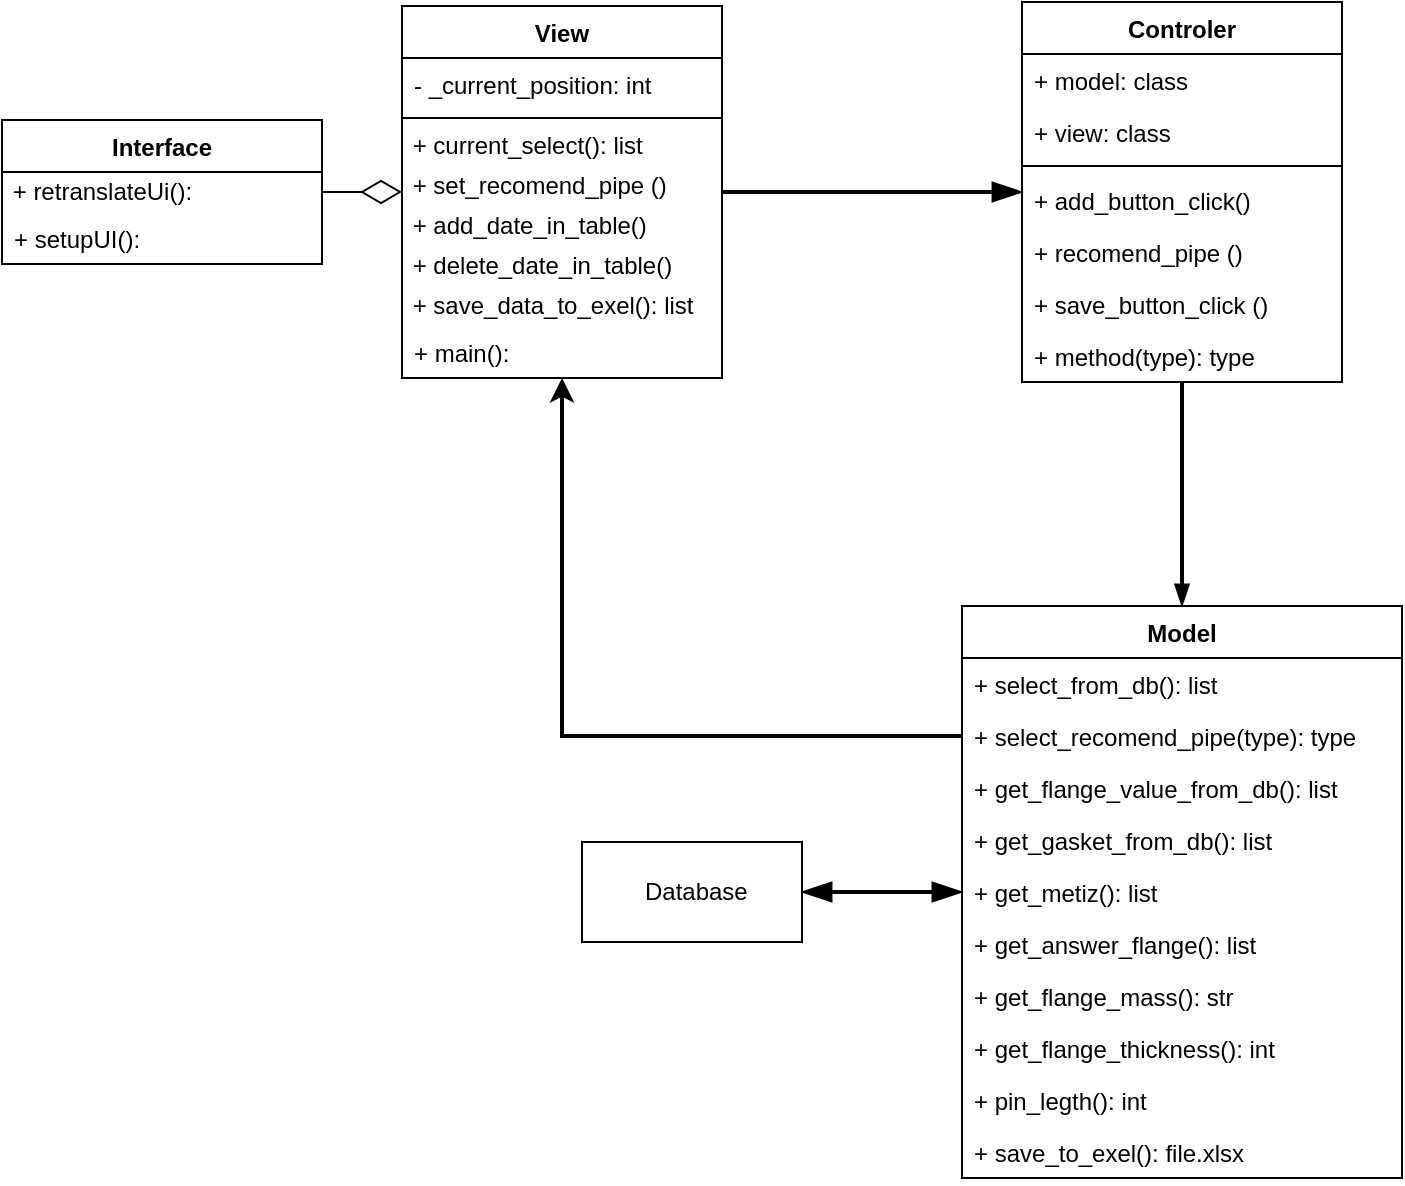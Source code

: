 <mxfile version="14.7.6" type="device"><diagram id="vSIP-SJx-zSUZcgLkZB-" name="Page-1"><mxGraphModel dx="1382" dy="805" grid="1" gridSize="10" guides="1" tooltips="1" connect="1" arrows="1" fold="1" page="1" pageScale="1" pageWidth="827" pageHeight="1169" math="0" shadow="0"><root><mxCell id="0"/><mxCell id="1" parent="0"/><mxCell id="iPqXIsKLJB62_TA8P1GX-64" style="edgeStyle=orthogonalEdgeStyle;rounded=0;orthogonalLoop=1;jettySize=auto;html=1;startArrow=none;startFill=0;endArrow=blockThin;endFill=1;startSize=10;endSize=10;sourcePerimeterSpacing=0;targetPerimeterSpacing=0;strokeWidth=2;" parent="1" source="iPqXIsKLJB62_TA8P1GX-1" target="iPqXIsKLJB62_TA8P1GX-26" edge="1"><mxGeometry relative="1" as="geometry"/></mxCell><mxCell id="iPqXIsKLJB62_TA8P1GX-1" value="View" style="swimlane;fontStyle=1;align=center;verticalAlign=top;childLayout=stackLayout;horizontal=1;startSize=26;horizontalStack=0;resizeParent=1;resizeParentMax=0;resizeLast=0;collapsible=1;marginBottom=0;" parent="1" vertex="1"><mxGeometry x="230" y="210" width="160" height="186" as="geometry"/></mxCell><mxCell id="iPqXIsKLJB62_TA8P1GX-2" value="- _current_position: int" style="text;strokeColor=none;fillColor=none;align=left;verticalAlign=top;spacingLeft=4;spacingRight=4;overflow=hidden;rotatable=0;points=[[0,0.5],[1,0.5]];portConstraint=eastwest;" parent="iPqXIsKLJB62_TA8P1GX-1" vertex="1"><mxGeometry y="26" width="160" height="26" as="geometry"/></mxCell><mxCell id="iPqXIsKLJB62_TA8P1GX-3" value="" style="line;strokeWidth=1;fillColor=none;align=left;verticalAlign=middle;spacingTop=-1;spacingLeft=3;spacingRight=3;rotatable=0;labelPosition=right;points=[];portConstraint=eastwest;" parent="iPqXIsKLJB62_TA8P1GX-1" vertex="1"><mxGeometry y="52" width="160" height="8" as="geometry"/></mxCell><mxCell id="iPqXIsKLJB62_TA8P1GX-16" value="&amp;nbsp;+ current_select(): list" style="text;html=1;strokeColor=none;fillColor=none;align=left;verticalAlign=middle;whiteSpace=wrap;rounded=0;" parent="iPqXIsKLJB62_TA8P1GX-1" vertex="1"><mxGeometry y="60" width="160" height="20" as="geometry"/></mxCell><mxCell id="iPqXIsKLJB62_TA8P1GX-17" value="&amp;nbsp;+ set_recomend_pipe ()" style="text;html=1;strokeColor=none;fillColor=none;align=left;verticalAlign=middle;whiteSpace=wrap;rounded=0;" parent="iPqXIsKLJB62_TA8P1GX-1" vertex="1"><mxGeometry y="80" width="160" height="20" as="geometry"/></mxCell><mxCell id="iPqXIsKLJB62_TA8P1GX-20" value="&amp;nbsp;+ add_date_in_table()&amp;nbsp;" style="text;html=1;strokeColor=none;fillColor=none;align=left;verticalAlign=middle;whiteSpace=wrap;rounded=0;" parent="iPqXIsKLJB62_TA8P1GX-1" vertex="1"><mxGeometry y="100" width="160" height="20" as="geometry"/></mxCell><mxCell id="iPqXIsKLJB62_TA8P1GX-19" value="&amp;nbsp;+&amp;nbsp;delete_date_in_table()" style="text;html=1;strokeColor=none;fillColor=none;align=left;verticalAlign=middle;whiteSpace=wrap;rounded=0;" parent="iPqXIsKLJB62_TA8P1GX-1" vertex="1"><mxGeometry y="120" width="160" height="20" as="geometry"/></mxCell><mxCell id="iPqXIsKLJB62_TA8P1GX-18" value="&amp;nbsp;+ save_data_to_exel(): list" style="text;html=1;strokeColor=none;fillColor=none;align=left;verticalAlign=middle;whiteSpace=wrap;rounded=0;" parent="iPqXIsKLJB62_TA8P1GX-1" vertex="1"><mxGeometry y="140" width="160" height="20" as="geometry"/></mxCell><mxCell id="iPqXIsKLJB62_TA8P1GX-4" value="+ main(): " style="text;strokeColor=none;fillColor=none;align=left;verticalAlign=top;spacingLeft=4;spacingRight=4;overflow=hidden;rotatable=0;points=[[0,0.5],[1,0.5]];portConstraint=eastwest;" parent="iPqXIsKLJB62_TA8P1GX-1" vertex="1"><mxGeometry y="160" width="160" height="26" as="geometry"/></mxCell><mxCell id="iPqXIsKLJB62_TA8P1GX-13" style="edgeStyle=none;rounded=0;orthogonalLoop=1;jettySize=auto;html=1;exitX=1;exitY=0.5;exitDx=0;exitDy=0;endArrow=diamondThin;endFill=0;strokeWidth=1;endSize=18;" parent="1" source="iPqXIsKLJB62_TA8P1GX-5" target="iPqXIsKLJB62_TA8P1GX-1" edge="1"><mxGeometry relative="1" as="geometry"/></mxCell><mxCell id="iPqXIsKLJB62_TA8P1GX-5" value="Interface" style="swimlane;fontStyle=1;align=center;verticalAlign=top;childLayout=stackLayout;horizontal=1;startSize=26;horizontalStack=0;resizeParent=1;resizeParentMax=0;resizeLast=0;collapsible=1;marginBottom=0;" parent="1" vertex="1"><mxGeometry x="30" y="267" width="160" height="72" as="geometry"/></mxCell><mxCell id="iPqXIsKLJB62_TA8P1GX-14" value="&lt;span&gt;&amp;nbsp;+&amp;nbsp;&lt;/span&gt;retranslateUi&lt;span&gt;():&lt;/span&gt;" style="text;html=1;strokeColor=none;fillColor=none;align=left;verticalAlign=middle;whiteSpace=wrap;rounded=0;" parent="iPqXIsKLJB62_TA8P1GX-5" vertex="1"><mxGeometry y="26" width="160" height="20" as="geometry"/></mxCell><mxCell id="iPqXIsKLJB62_TA8P1GX-8" value="+ setupUI():" style="text;strokeColor=none;fillColor=none;align=left;verticalAlign=top;spacingLeft=4;spacingRight=4;overflow=hidden;rotatable=0;points=[[0,0.5],[1,0.5]];portConstraint=eastwest;" parent="iPqXIsKLJB62_TA8P1GX-5" vertex="1"><mxGeometry y="46" width="160" height="26" as="geometry"/></mxCell><mxCell id="iPqXIsKLJB62_TA8P1GX-63" style="rounded=0;orthogonalLoop=1;jettySize=auto;html=1;startArrow=none;startFill=0;endArrow=blockThin;endFill=1;sourcePerimeterSpacing=0;targetPerimeterSpacing=0;strokeWidth=2;edgeStyle=orthogonalEdgeStyle;" parent="1" source="iPqXIsKLJB62_TA8P1GX-26" target="iPqXIsKLJB62_TA8P1GX-34" edge="1"><mxGeometry relative="1" as="geometry"/></mxCell><mxCell id="iPqXIsKLJB62_TA8P1GX-26" value="Controler" style="swimlane;fontStyle=1;align=center;verticalAlign=top;childLayout=stackLayout;horizontal=1;startSize=26;horizontalStack=0;resizeParent=1;resizeParentMax=0;resizeLast=0;collapsible=1;marginBottom=0;" parent="1" vertex="1"><mxGeometry x="540" y="208" width="160" height="190" as="geometry"/></mxCell><mxCell id="iPqXIsKLJB62_TA8P1GX-27" value="+ model: class" style="text;strokeColor=none;fillColor=none;align=left;verticalAlign=top;spacingLeft=4;spacingRight=4;overflow=hidden;rotatable=0;points=[[0,0.5],[1,0.5]];portConstraint=eastwest;" parent="iPqXIsKLJB62_TA8P1GX-26" vertex="1"><mxGeometry y="26" width="160" height="26" as="geometry"/></mxCell><mxCell id="iPqXIsKLJB62_TA8P1GX-30" value="+ view: class" style="text;strokeColor=none;fillColor=none;align=left;verticalAlign=top;spacingLeft=4;spacingRight=4;overflow=hidden;rotatable=0;points=[[0,0.5],[1,0.5]];portConstraint=eastwest;" parent="iPqXIsKLJB62_TA8P1GX-26" vertex="1"><mxGeometry y="52" width="160" height="26" as="geometry"/></mxCell><mxCell id="iPqXIsKLJB62_TA8P1GX-28" value="" style="line;strokeWidth=1;fillColor=none;align=left;verticalAlign=middle;spacingTop=-1;spacingLeft=3;spacingRight=3;rotatable=0;labelPosition=right;points=[];portConstraint=eastwest;" parent="iPqXIsKLJB62_TA8P1GX-26" vertex="1"><mxGeometry y="78" width="160" height="8" as="geometry"/></mxCell><mxCell id="iPqXIsKLJB62_TA8P1GX-29" value="+ add_button_click()" style="text;strokeColor=none;fillColor=none;align=left;verticalAlign=top;spacingLeft=4;spacingRight=4;overflow=hidden;rotatable=0;points=[[0,0.5],[1,0.5]];portConstraint=eastwest;" parent="iPqXIsKLJB62_TA8P1GX-26" vertex="1"><mxGeometry y="86" width="160" height="26" as="geometry"/></mxCell><mxCell id="iPqXIsKLJB62_TA8P1GX-31" value="+ recomend_pipe ()" style="text;strokeColor=none;fillColor=none;align=left;verticalAlign=top;spacingLeft=4;spacingRight=4;overflow=hidden;rotatable=0;points=[[0,0.5],[1,0.5]];portConstraint=eastwest;" parent="iPqXIsKLJB62_TA8P1GX-26" vertex="1"><mxGeometry y="112" width="160" height="26" as="geometry"/></mxCell><mxCell id="iPqXIsKLJB62_TA8P1GX-32" value="+ save_button_click ()" style="text;strokeColor=none;fillColor=none;align=left;verticalAlign=top;spacingLeft=4;spacingRight=4;overflow=hidden;rotatable=0;points=[[0,0.5],[1,0.5]];portConstraint=eastwest;" parent="iPqXIsKLJB62_TA8P1GX-26" vertex="1"><mxGeometry y="138" width="160" height="26" as="geometry"/></mxCell><mxCell id="iPqXIsKLJB62_TA8P1GX-33" value="+ method(type): type" style="text;strokeColor=none;fillColor=none;align=left;verticalAlign=top;spacingLeft=4;spacingRight=4;overflow=hidden;rotatable=0;points=[[0,0.5],[1,0.5]];portConstraint=eastwest;" parent="iPqXIsKLJB62_TA8P1GX-26" vertex="1"><mxGeometry y="164" width="160" height="26" as="geometry"/></mxCell><mxCell id="iPqXIsKLJB62_TA8P1GX-34" value="Model" style="swimlane;fontStyle=1;align=center;verticalAlign=top;childLayout=stackLayout;horizontal=1;startSize=26;horizontalStack=0;resizeParent=1;resizeParentMax=0;resizeLast=0;collapsible=1;marginBottom=0;" parent="1" vertex="1"><mxGeometry x="510" y="510" width="220" height="286" as="geometry"/></mxCell><mxCell id="iPqXIsKLJB62_TA8P1GX-37" value="+ select_from_db(): list" style="text;strokeColor=none;fillColor=none;align=left;verticalAlign=top;spacingLeft=4;spacingRight=4;overflow=hidden;rotatable=0;points=[[0,0.5],[1,0.5]];portConstraint=eastwest;" parent="iPqXIsKLJB62_TA8P1GX-34" vertex="1"><mxGeometry y="26" width="220" height="26" as="geometry"/></mxCell><mxCell id="iPqXIsKLJB62_TA8P1GX-38" value="+ select_recomend_pipe(type): type" style="text;strokeColor=none;fillColor=none;align=left;verticalAlign=top;spacingLeft=4;spacingRight=4;overflow=hidden;rotatable=0;points=[[0,0.5],[1,0.5]];portConstraint=eastwest;" parent="iPqXIsKLJB62_TA8P1GX-34" vertex="1"><mxGeometry y="52" width="220" height="26" as="geometry"/></mxCell><mxCell id="iPqXIsKLJB62_TA8P1GX-39" value="+ get_flange_value_from_db(): list" style="text;strokeColor=none;fillColor=none;align=left;verticalAlign=top;spacingLeft=4;spacingRight=4;overflow=hidden;rotatable=0;points=[[0,0.5],[1,0.5]];portConstraint=eastwest;" parent="iPqXIsKLJB62_TA8P1GX-34" vertex="1"><mxGeometry y="78" width="220" height="26" as="geometry"/></mxCell><mxCell id="iPqXIsKLJB62_TA8P1GX-40" value="+ get_gasket_from_db(): list" style="text;strokeColor=none;fillColor=none;align=left;verticalAlign=top;spacingLeft=4;spacingRight=4;overflow=hidden;rotatable=0;points=[[0,0.5],[1,0.5]];portConstraint=eastwest;" parent="iPqXIsKLJB62_TA8P1GX-34" vertex="1"><mxGeometry y="104" width="220" height="26" as="geometry"/></mxCell><mxCell id="iPqXIsKLJB62_TA8P1GX-41" value="+ get_metiz(): list" style="text;strokeColor=none;fillColor=none;align=left;verticalAlign=top;spacingLeft=4;spacingRight=4;overflow=hidden;rotatable=0;points=[[0,0.5],[1,0.5]];portConstraint=eastwest;" parent="iPqXIsKLJB62_TA8P1GX-34" vertex="1"><mxGeometry y="130" width="220" height="26" as="geometry"/></mxCell><mxCell id="iPqXIsKLJB62_TA8P1GX-42" value="+ get_answer_flange(): list" style="text;strokeColor=none;fillColor=none;align=left;verticalAlign=top;spacingLeft=4;spacingRight=4;overflow=hidden;rotatable=0;points=[[0,0.5],[1,0.5]];portConstraint=eastwest;" parent="iPqXIsKLJB62_TA8P1GX-34" vertex="1"><mxGeometry y="156" width="220" height="26" as="geometry"/></mxCell><mxCell id="iPqXIsKLJB62_TA8P1GX-43" value="+ get_flange_mass(): str" style="text;strokeColor=none;fillColor=none;align=left;verticalAlign=top;spacingLeft=4;spacingRight=4;overflow=hidden;rotatable=0;points=[[0,0.5],[1,0.5]];portConstraint=eastwest;" parent="iPqXIsKLJB62_TA8P1GX-34" vertex="1"><mxGeometry y="182" width="220" height="26" as="geometry"/></mxCell><mxCell id="iPqXIsKLJB62_TA8P1GX-44" value="+ get_flange_thickness(): int" style="text;strokeColor=none;fillColor=none;align=left;verticalAlign=top;spacingLeft=4;spacingRight=4;overflow=hidden;rotatable=0;points=[[0,0.5],[1,0.5]];portConstraint=eastwest;" parent="iPqXIsKLJB62_TA8P1GX-34" vertex="1"><mxGeometry y="208" width="220" height="26" as="geometry"/></mxCell><mxCell id="iPqXIsKLJB62_TA8P1GX-45" value="+ pin_legth(): int" style="text;strokeColor=none;fillColor=none;align=left;verticalAlign=top;spacingLeft=4;spacingRight=4;overflow=hidden;rotatable=0;points=[[0,0.5],[1,0.5]];portConstraint=eastwest;" parent="iPqXIsKLJB62_TA8P1GX-34" vertex="1"><mxGeometry y="234" width="220" height="26" as="geometry"/></mxCell><mxCell id="iPqXIsKLJB62_TA8P1GX-46" value="+ save_to_exel(): file.xlsx" style="text;strokeColor=none;fillColor=none;align=left;verticalAlign=top;spacingLeft=4;spacingRight=4;overflow=hidden;rotatable=0;points=[[0,0.5],[1,0.5]];portConstraint=eastwest;" parent="iPqXIsKLJB62_TA8P1GX-34" vertex="1"><mxGeometry y="260" width="220" height="26" as="geometry"/></mxCell><mxCell id="iPqXIsKLJB62_TA8P1GX-66" style="edgeStyle=orthogonalEdgeStyle;rounded=0;orthogonalLoop=1;jettySize=auto;html=1;exitX=1;exitY=0.5;exitDx=0;exitDy=0;entryX=0;entryY=0.5;entryDx=0;entryDy=0;startArrow=blockThin;startFill=1;endArrow=blockThin;endFill=1;startSize=10;endSize=10;sourcePerimeterSpacing=0;targetPerimeterSpacing=0;strokeWidth=2;" parent="1" source="iPqXIsKLJB62_TA8P1GX-65" target="iPqXIsKLJB62_TA8P1GX-41" edge="1"><mxGeometry relative="1" as="geometry"/></mxCell><mxCell id="iPqXIsKLJB62_TA8P1GX-65" value="&amp;nbsp;Database" style="html=1;" parent="1" vertex="1"><mxGeometry x="320" y="628" width="110" height="50" as="geometry"/></mxCell><mxCell id="gayP4xTmCsOue9Eh1wVn-2" style="edgeStyle=orthogonalEdgeStyle;rounded=0;orthogonalLoop=1;jettySize=auto;html=1;exitX=0;exitY=0.5;exitDx=0;exitDy=0;startArrow=none;startFill=0;strokeWidth=2;" edge="1" parent="1" source="iPqXIsKLJB62_TA8P1GX-38" target="iPqXIsKLJB62_TA8P1GX-1"><mxGeometry relative="1" as="geometry"/></mxCell></root></mxGraphModel></diagram></mxfile>